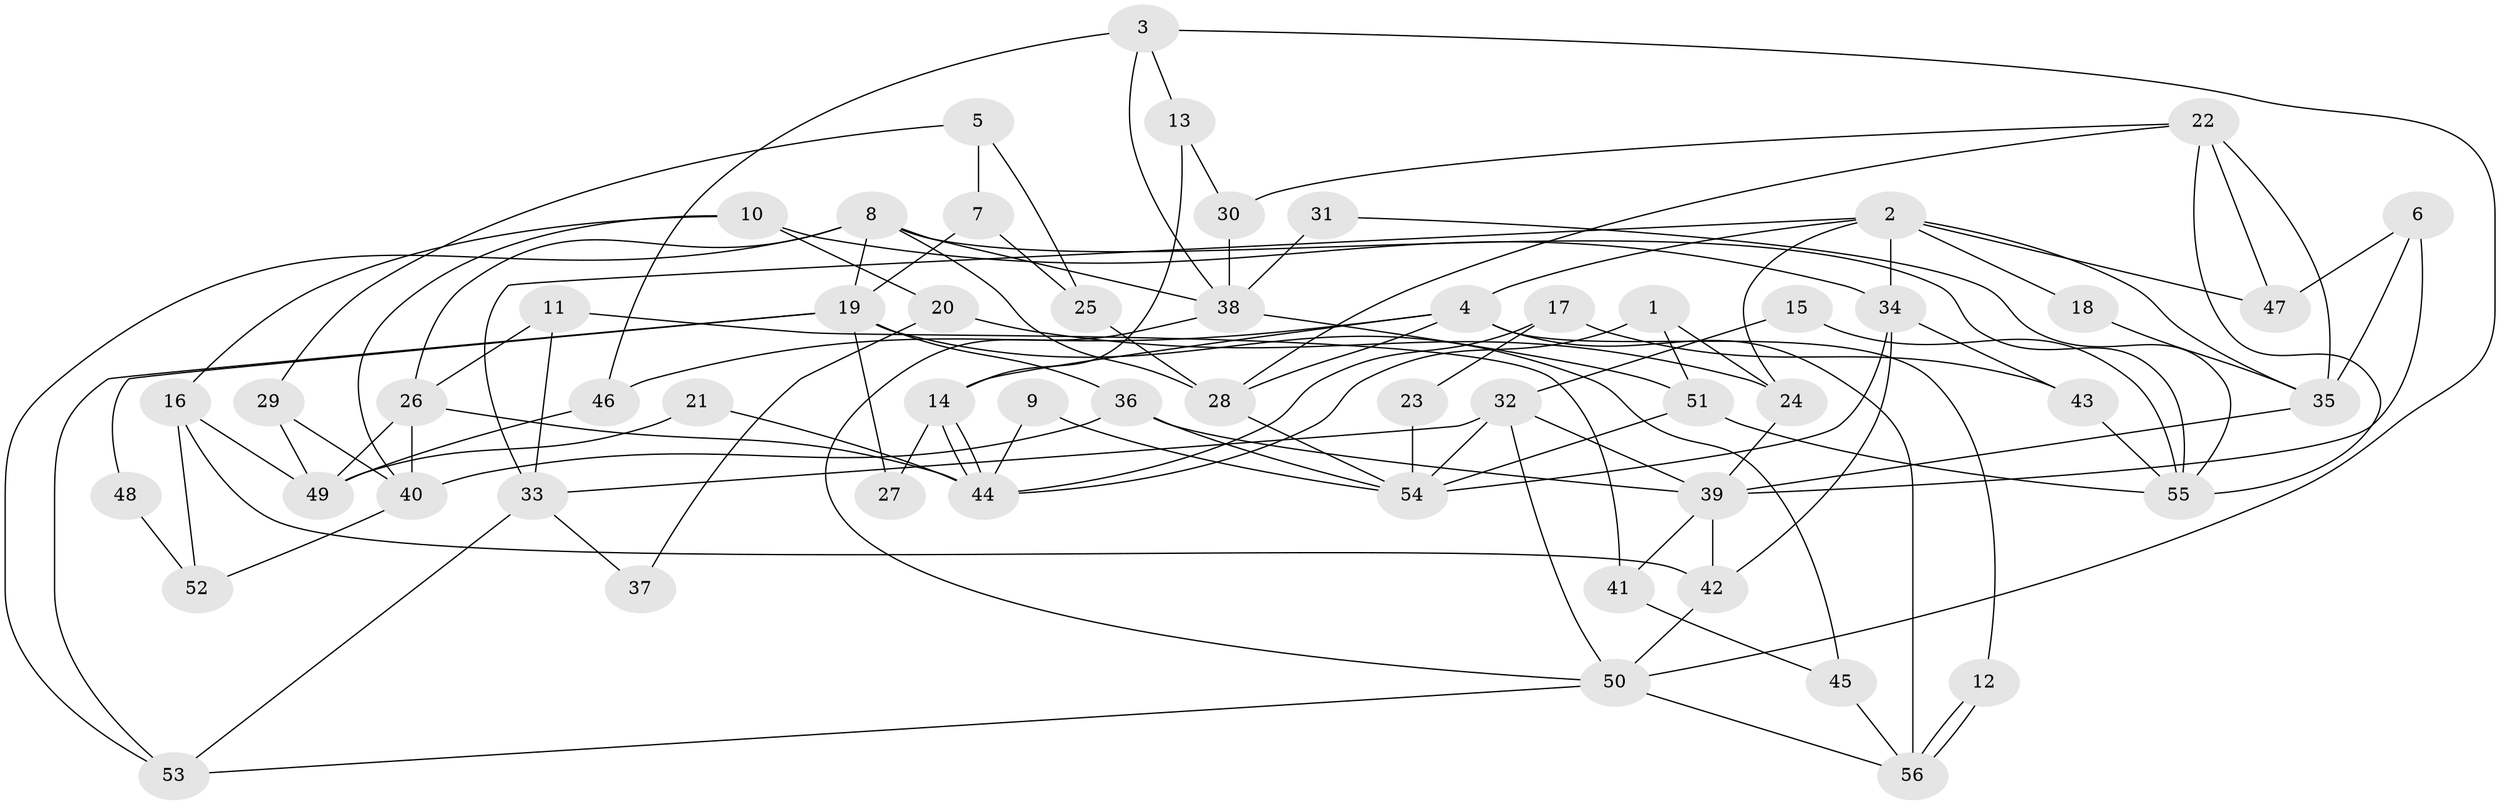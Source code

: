 // coarse degree distribution, {10: 0.045454545454545456, 13: 0.045454545454545456, 6: 0.045454545454545456, 4: 0.13636363636363635, 3: 0.22727272727272727, 12: 0.045454545454545456, 2: 0.22727272727272727, 14: 0.045454545454545456, 8: 0.09090909090909091, 7: 0.09090909090909091}
// Generated by graph-tools (version 1.1) at 2025/18/03/04/25 18:18:40]
// undirected, 56 vertices, 112 edges
graph export_dot {
graph [start="1"]
  node [color=gray90,style=filled];
  1;
  2;
  3;
  4;
  5;
  6;
  7;
  8;
  9;
  10;
  11;
  12;
  13;
  14;
  15;
  16;
  17;
  18;
  19;
  20;
  21;
  22;
  23;
  24;
  25;
  26;
  27;
  28;
  29;
  30;
  31;
  32;
  33;
  34;
  35;
  36;
  37;
  38;
  39;
  40;
  41;
  42;
  43;
  44;
  45;
  46;
  47;
  48;
  49;
  50;
  51;
  52;
  53;
  54;
  55;
  56;
  1 -- 24;
  1 -- 44;
  1 -- 51;
  2 -- 33;
  2 -- 4;
  2 -- 18;
  2 -- 24;
  2 -- 34;
  2 -- 35;
  2 -- 47;
  3 -- 50;
  3 -- 38;
  3 -- 13;
  3 -- 46;
  4 -- 56;
  4 -- 14;
  4 -- 12;
  4 -- 28;
  4 -- 46;
  5 -- 29;
  5 -- 25;
  5 -- 7;
  6 -- 35;
  6 -- 39;
  6 -- 47;
  7 -- 19;
  7 -- 25;
  8 -- 38;
  8 -- 28;
  8 -- 19;
  8 -- 26;
  8 -- 53;
  8 -- 55;
  9 -- 54;
  9 -- 44;
  10 -- 34;
  10 -- 16;
  10 -- 20;
  10 -- 40;
  11 -- 33;
  11 -- 26;
  11 -- 41;
  12 -- 56;
  12 -- 56;
  13 -- 30;
  13 -- 14;
  14 -- 44;
  14 -- 44;
  14 -- 27;
  15 -- 55;
  15 -- 32;
  16 -- 49;
  16 -- 42;
  16 -- 52;
  17 -- 44;
  17 -- 43;
  17 -- 23;
  18 -- 35;
  19 -- 36;
  19 -- 27;
  19 -- 45;
  19 -- 48;
  19 -- 53;
  20 -- 24;
  20 -- 37;
  21 -- 44;
  21 -- 49;
  22 -- 47;
  22 -- 55;
  22 -- 28;
  22 -- 30;
  22 -- 35;
  23 -- 54;
  24 -- 39;
  25 -- 28;
  26 -- 40;
  26 -- 44;
  26 -- 49;
  28 -- 54;
  29 -- 49;
  29 -- 40;
  30 -- 38;
  31 -- 55;
  31 -- 38;
  32 -- 39;
  32 -- 50;
  32 -- 33;
  32 -- 54;
  33 -- 53;
  33 -- 37;
  34 -- 54;
  34 -- 42;
  34 -- 43;
  35 -- 39;
  36 -- 54;
  36 -- 39;
  36 -- 40;
  38 -- 50;
  38 -- 51;
  39 -- 42;
  39 -- 41;
  40 -- 52;
  41 -- 45;
  42 -- 50;
  43 -- 55;
  45 -- 56;
  46 -- 49;
  48 -- 52;
  50 -- 56;
  50 -- 53;
  51 -- 54;
  51 -- 55;
}
